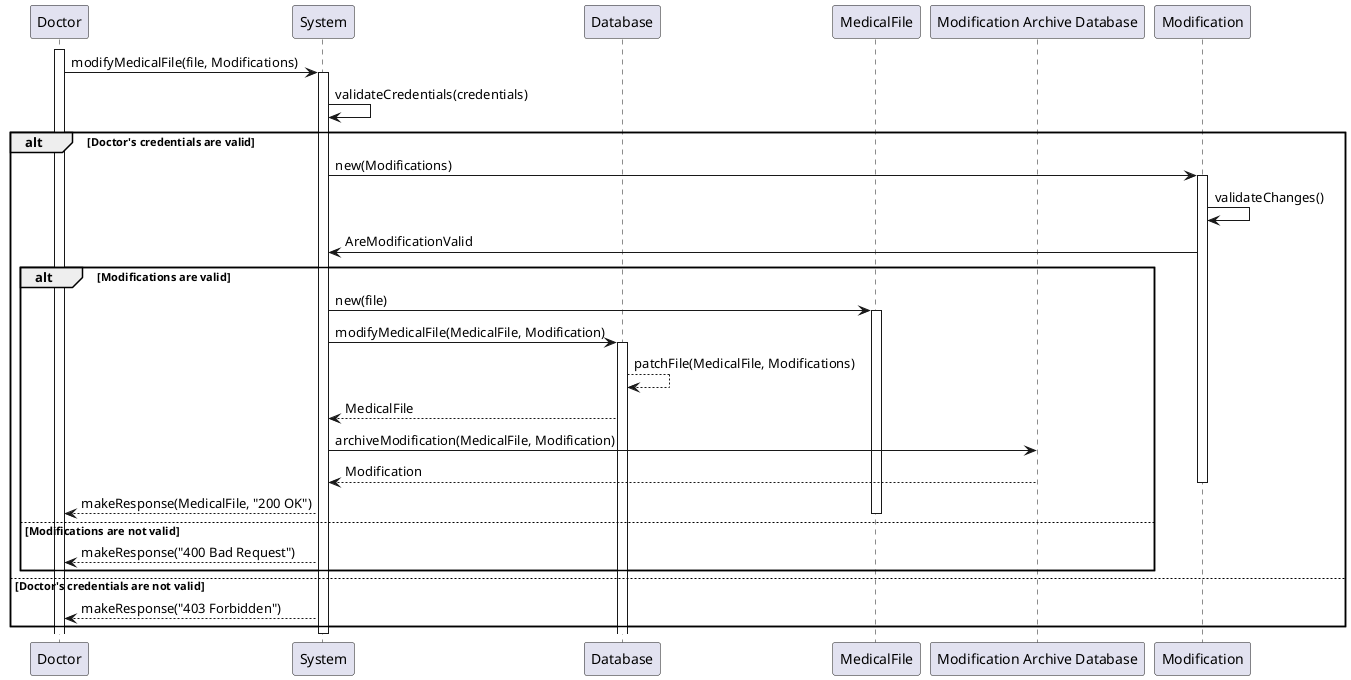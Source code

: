 @startuml

participant "Doctor" as Doctor
participant "System" as System
participant "Database" as Database
participant "MedicalFile" as MedFile
participant "Modification Archive Database" as ModificationArchiveDatabase

activate Doctor
Doctor -> System: modifyMedicalFile(file, Modifications)
activate System
System -> System: validateCredentials(credentials)
alt Doctor's credentials are valid
    System -> Modification: new(Modifications)
    activate Modification
    Modification -> Modification: validateChanges()
    Modification -> System: AreModificationValid 
    alt Modifications are valid
        System -> MedFile: new(file)
        activate MedFile
        System -> Database: modifyMedicalFile(MedicalFile, Modification)
        activate Database
        Database --> Database: patchFile(MedicalFile, Modifications)
        Database --> System: MedicalFile
        System -> ModificationArchiveDatabase: archiveModification(MedicalFile, Modification)
        ModificationArchiveDatabase --> System: Modification
        deactivate Modification
        System --> Doctor: makeResponse(MedicalFile, "200 OK")
        deactivate MedFile
    else Modifications are not valid
        System --> Doctor: makeResponse("400 Bad Request")
    end
else Doctor's credentials are not valid
    System --> Doctor: makeResponse("403 Forbidden")
end
deactivate System

@enduml
